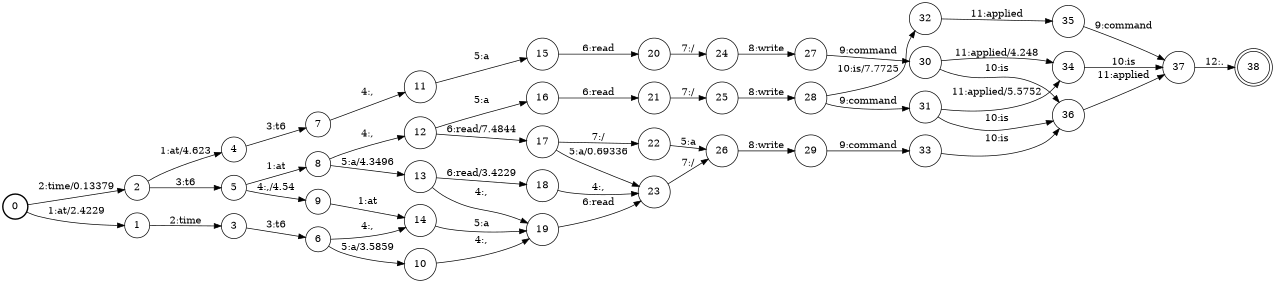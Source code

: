 digraph FST {
rankdir = LR;
size = "8.5,11";
label = "";
center = 1;
orientation = Portrait;
ranksep = "0.4";
nodesep = "0.25";
0 [label = "0", shape = circle, style = bold, fontsize = 14]
	0 -> 1 [label = "1:at/2.4229", fontsize = 14];
	0 -> 2 [label = "2:time/0.13379", fontsize = 14];
1 [label = "1", shape = circle, style = solid, fontsize = 14]
	1 -> 3 [label = "2:time", fontsize = 14];
2 [label = "2", shape = circle, style = solid, fontsize = 14]
	2 -> 4 [label = "1:at/4.623", fontsize = 14];
	2 -> 5 [label = "3:t6", fontsize = 14];
3 [label = "3", shape = circle, style = solid, fontsize = 14]
	3 -> 6 [label = "3:t6", fontsize = 14];
4 [label = "4", shape = circle, style = solid, fontsize = 14]
	4 -> 7 [label = "3:t6", fontsize = 14];
5 [label = "5", shape = circle, style = solid, fontsize = 14]
	5 -> 8 [label = "1:at", fontsize = 14];
	5 -> 9 [label = "4:,/4.54", fontsize = 14];
6 [label = "6", shape = circle, style = solid, fontsize = 14]
	6 -> 14 [label = "4:,", fontsize = 14];
	6 -> 10 [label = "5:a/3.5859", fontsize = 14];
7 [label = "7", shape = circle, style = solid, fontsize = 14]
	7 -> 11 [label = "4:,", fontsize = 14];
8 [label = "8", shape = circle, style = solid, fontsize = 14]
	8 -> 12 [label = "4:,", fontsize = 14];
	8 -> 13 [label = "5:a/4.3496", fontsize = 14];
9 [label = "9", shape = circle, style = solid, fontsize = 14]
	9 -> 14 [label = "1:at", fontsize = 14];
10 [label = "10", shape = circle, style = solid, fontsize = 14]
	10 -> 19 [label = "4:,", fontsize = 14];
11 [label = "11", shape = circle, style = solid, fontsize = 14]
	11 -> 15 [label = "5:a", fontsize = 14];
12 [label = "12", shape = circle, style = solid, fontsize = 14]
	12 -> 16 [label = "5:a", fontsize = 14];
	12 -> 17 [label = "6:read/7.4844", fontsize = 14];
13 [label = "13", shape = circle, style = solid, fontsize = 14]
	13 -> 19 [label = "4:,", fontsize = 14];
	13 -> 18 [label = "6:read/3.4229", fontsize = 14];
14 [label = "14", shape = circle, style = solid, fontsize = 14]
	14 -> 19 [label = "5:a", fontsize = 14];
15 [label = "15", shape = circle, style = solid, fontsize = 14]
	15 -> 20 [label = "6:read", fontsize = 14];
16 [label = "16", shape = circle, style = solid, fontsize = 14]
	16 -> 21 [label = "6:read", fontsize = 14];
17 [label = "17", shape = circle, style = solid, fontsize = 14]
	17 -> 23 [label = "5:a/0.69336", fontsize = 14];
	17 -> 22 [label = "7:/", fontsize = 14];
18 [label = "18", shape = circle, style = solid, fontsize = 14]
	18 -> 23 [label = "4:,", fontsize = 14];
19 [label = "19", shape = circle, style = solid, fontsize = 14]
	19 -> 23 [label = "6:read", fontsize = 14];
20 [label = "20", shape = circle, style = solid, fontsize = 14]
	20 -> 24 [label = "7:/", fontsize = 14];
21 [label = "21", shape = circle, style = solid, fontsize = 14]
	21 -> 25 [label = "7:/", fontsize = 14];
22 [label = "22", shape = circle, style = solid, fontsize = 14]
	22 -> 26 [label = "5:a", fontsize = 14];
23 [label = "23", shape = circle, style = solid, fontsize = 14]
	23 -> 26 [label = "7:/", fontsize = 14];
24 [label = "24", shape = circle, style = solid, fontsize = 14]
	24 -> 27 [label = "8:write", fontsize = 14];
25 [label = "25", shape = circle, style = solid, fontsize = 14]
	25 -> 28 [label = "8:write", fontsize = 14];
26 [label = "26", shape = circle, style = solid, fontsize = 14]
	26 -> 29 [label = "8:write", fontsize = 14];
27 [label = "27", shape = circle, style = solid, fontsize = 14]
	27 -> 30 [label = "9:command", fontsize = 14];
28 [label = "28", shape = circle, style = solid, fontsize = 14]
	28 -> 31 [label = "9:command", fontsize = 14];
	28 -> 32 [label = "10:is/7.7725", fontsize = 14];
29 [label = "29", shape = circle, style = solid, fontsize = 14]
	29 -> 33 [label = "9:command", fontsize = 14];
30 [label = "30", shape = circle, style = solid, fontsize = 14]
	30 -> 36 [label = "10:is", fontsize = 14];
	30 -> 34 [label = "11:applied/4.248", fontsize = 14];
31 [label = "31", shape = circle, style = solid, fontsize = 14]
	31 -> 36 [label = "10:is", fontsize = 14];
	31 -> 34 [label = "11:applied/5.5752", fontsize = 14];
32 [label = "32", shape = circle, style = solid, fontsize = 14]
	32 -> 35 [label = "11:applied", fontsize = 14];
33 [label = "33", shape = circle, style = solid, fontsize = 14]
	33 -> 36 [label = "10:is", fontsize = 14];
34 [label = "34", shape = circle, style = solid, fontsize = 14]
	34 -> 37 [label = "10:is", fontsize = 14];
35 [label = "35", shape = circle, style = solid, fontsize = 14]
	35 -> 37 [label = "9:command", fontsize = 14];
36 [label = "36", shape = circle, style = solid, fontsize = 14]
	36 -> 37 [label = "11:applied", fontsize = 14];
37 [label = "37", shape = circle, style = solid, fontsize = 14]
	37 -> 38 [label = "12:.", fontsize = 14];
38 [label = "38", shape = doublecircle, style = solid, fontsize = 14]
}
